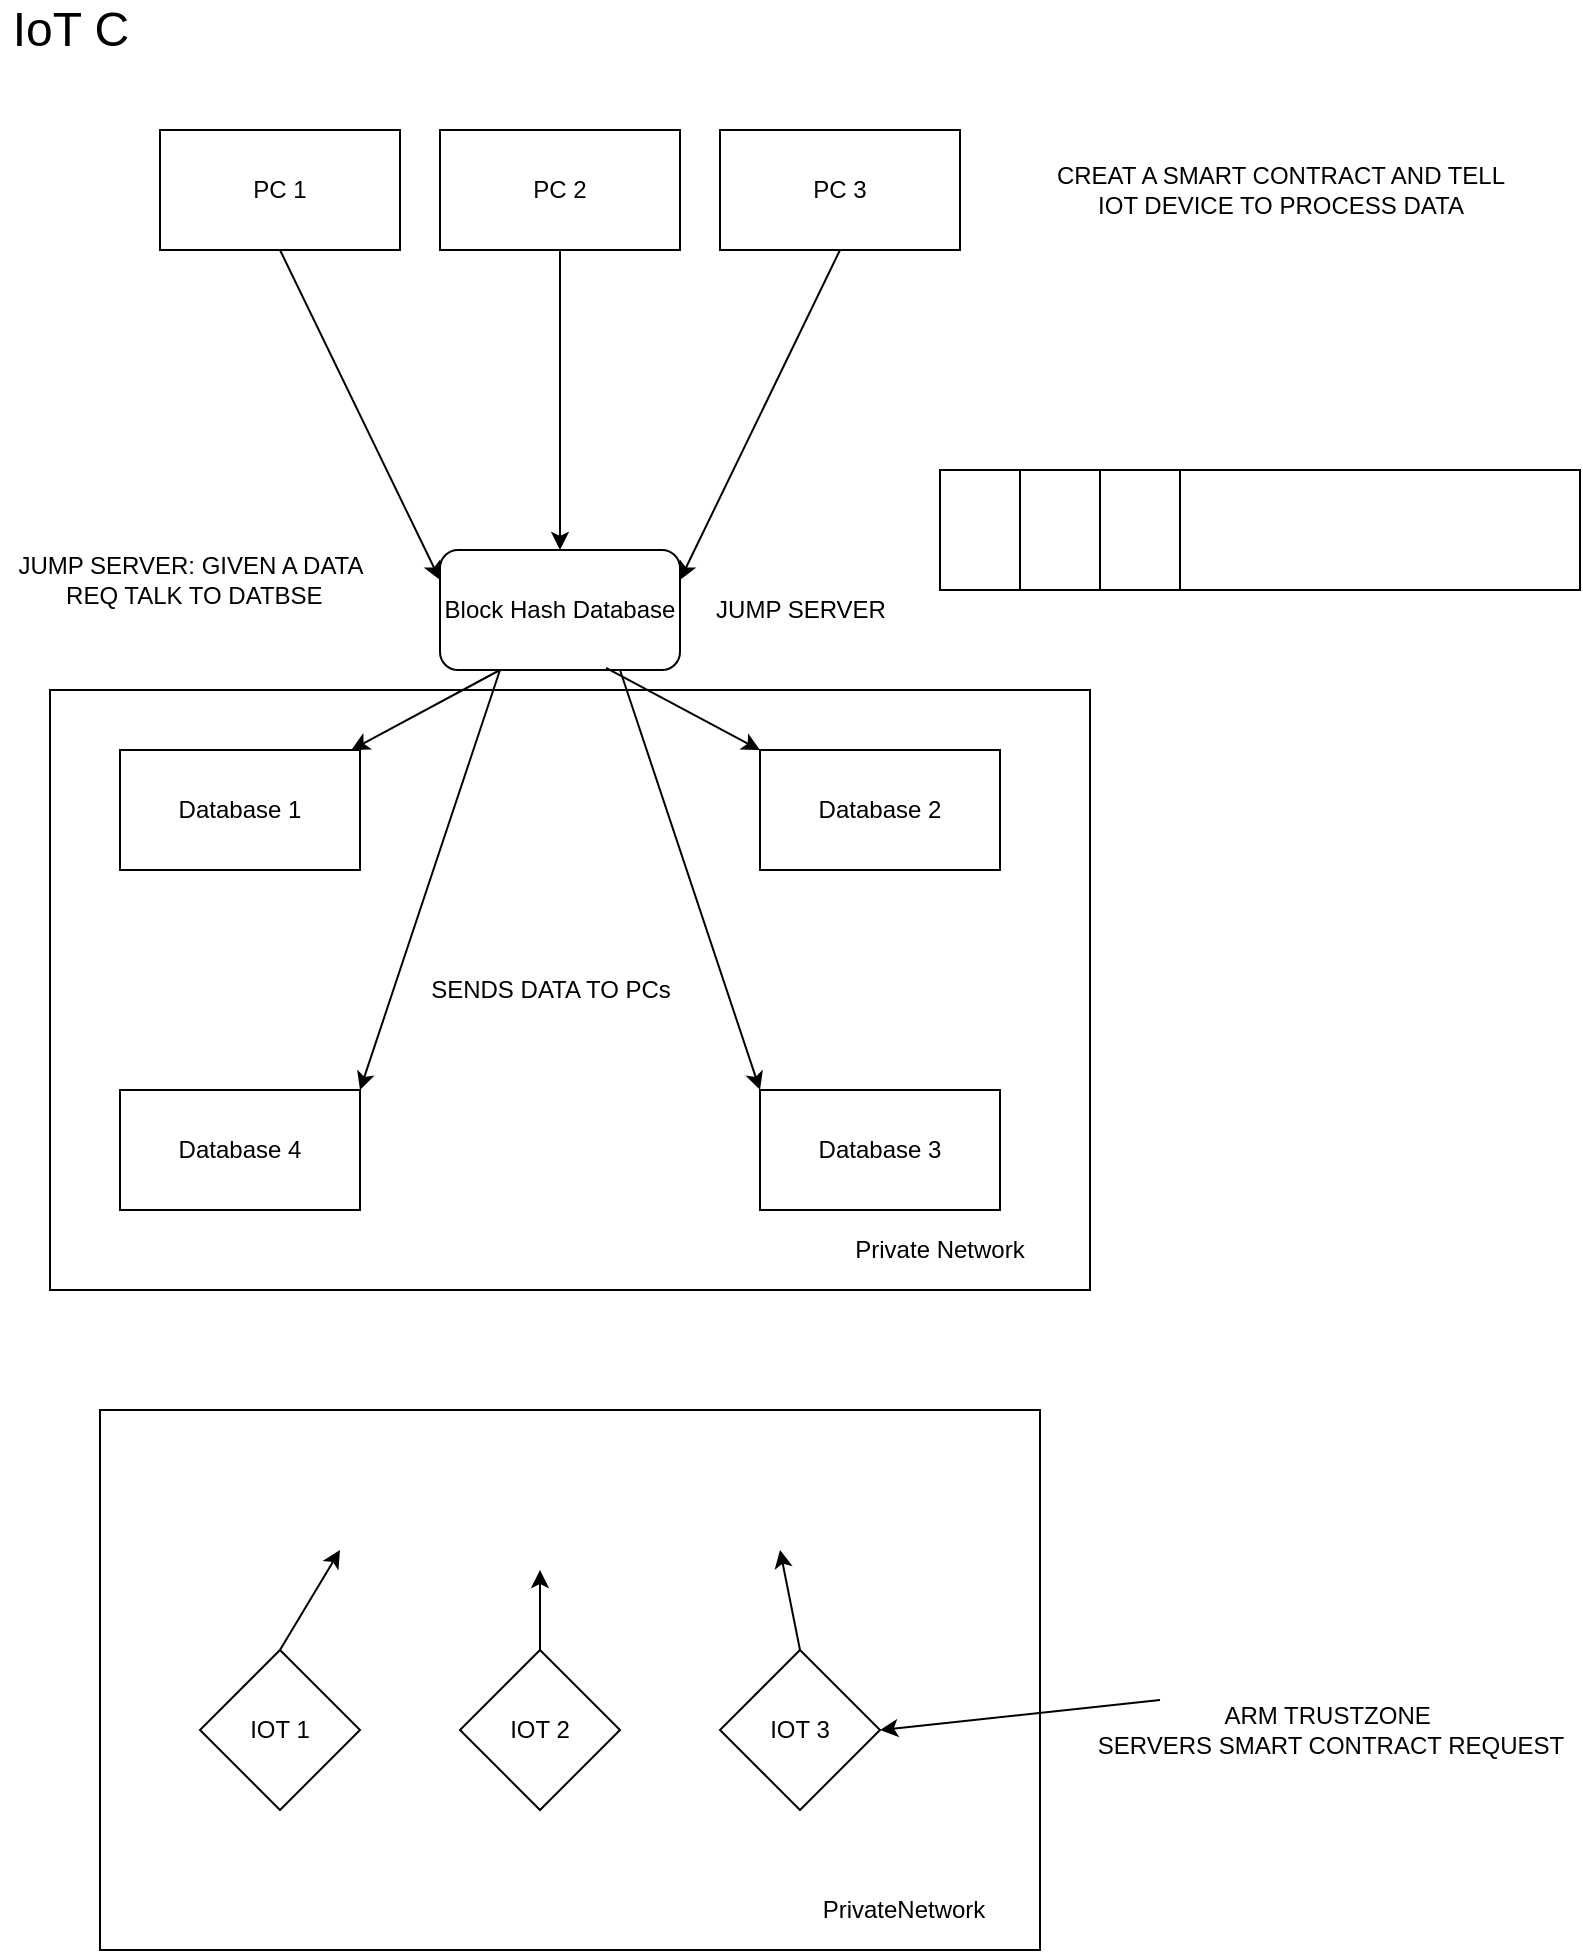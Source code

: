 <mxfile version="14.6.13" type="github"><diagram id="HEpnoQ1SHSWn2ZpzQkh7" name="Page-1"><mxGraphModel dx="1087" dy="740" grid="1" gridSize="10" guides="1" tooltips="1" connect="1" arrows="1" fold="1" page="1" pageScale="1" pageWidth="827" pageHeight="1169" math="0" shadow="0"><root><mxCell id="0"/><mxCell id="1" parent="0"/><mxCell id="4CVYFe2qA4jj2Nlc2D4M-35" value="" style="rounded=0;whiteSpace=wrap;html=1;" vertex="1" parent="1"><mxGeometry x="35" y="350" width="520" height="300" as="geometry"/></mxCell><mxCell id="4CVYFe2qA4jj2Nlc2D4M-23" value="" style="rounded=0;whiteSpace=wrap;html=1;" vertex="1" parent="1"><mxGeometry x="60" y="710" width="470" height="270" as="geometry"/></mxCell><mxCell id="4CVYFe2qA4jj2Nlc2D4M-1" value="PC 1&lt;br&gt;" style="rounded=0;whiteSpace=wrap;html=1;" vertex="1" parent="1"><mxGeometry x="90" y="70" width="120" height="60" as="geometry"/></mxCell><mxCell id="4CVYFe2qA4jj2Nlc2D4M-2" value="&lt;font style=&quot;font-size: 24px&quot;&gt;IoT C&lt;/font&gt;" style="text;html=1;align=center;verticalAlign=middle;resizable=0;points=[];autosize=1;strokeColor=none;" vertex="1" parent="1"><mxGeometry x="10" y="10" width="70" height="20" as="geometry"/></mxCell><mxCell id="4CVYFe2qA4jj2Nlc2D4M-4" value="PC 2" style="rounded=0;whiteSpace=wrap;html=1;" vertex="1" parent="1"><mxGeometry x="230" y="70" width="120" height="60" as="geometry"/></mxCell><mxCell id="4CVYFe2qA4jj2Nlc2D4M-5" value="PC 3" style="rounded=0;whiteSpace=wrap;html=1;" vertex="1" parent="1"><mxGeometry x="370" y="70" width="120" height="60" as="geometry"/></mxCell><mxCell id="4CVYFe2qA4jj2Nlc2D4M-7" value="Block Hash Database&lt;br&gt;" style="rounded=1;whiteSpace=wrap;html=1;" vertex="1" parent="1"><mxGeometry x="230" y="280" width="120" height="60" as="geometry"/></mxCell><mxCell id="4CVYFe2qA4jj2Nlc2D4M-8" value="" style="endArrow=classic;html=1;exitX=0.5;exitY=1;exitDx=0;exitDy=0;entryX=0;entryY=0.25;entryDx=0;entryDy=0;" edge="1" parent="1" source="4CVYFe2qA4jj2Nlc2D4M-1" target="4CVYFe2qA4jj2Nlc2D4M-7"><mxGeometry width="50" height="50" relative="1" as="geometry"><mxPoint x="120" y="260" as="sourcePoint"/><mxPoint x="170" y="210" as="targetPoint"/></mxGeometry></mxCell><mxCell id="4CVYFe2qA4jj2Nlc2D4M-9" value="" style="endArrow=classic;html=1;exitX=0.5;exitY=1;exitDx=0;exitDy=0;entryX=0.5;entryY=0;entryDx=0;entryDy=0;" edge="1" parent="1" source="4CVYFe2qA4jj2Nlc2D4M-4" target="4CVYFe2qA4jj2Nlc2D4M-7"><mxGeometry width="50" height="50" relative="1" as="geometry"><mxPoint x="310" y="260" as="sourcePoint"/><mxPoint x="290" y="270" as="targetPoint"/></mxGeometry></mxCell><mxCell id="4CVYFe2qA4jj2Nlc2D4M-10" value="" style="endArrow=classic;html=1;exitX=0.5;exitY=1;exitDx=0;exitDy=0;entryX=1;entryY=0.25;entryDx=0;entryDy=0;" edge="1" parent="1" source="4CVYFe2qA4jj2Nlc2D4M-5" target="4CVYFe2qA4jj2Nlc2D4M-7"><mxGeometry width="50" height="50" relative="1" as="geometry"><mxPoint x="390" y="150" as="sourcePoint"/><mxPoint x="470" y="315" as="targetPoint"/></mxGeometry></mxCell><mxCell id="4CVYFe2qA4jj2Nlc2D4M-13" value="IOT 1" style="rhombus;whiteSpace=wrap;html=1;" vertex="1" parent="1"><mxGeometry x="110" y="830" width="80" height="80" as="geometry"/></mxCell><mxCell id="4CVYFe2qA4jj2Nlc2D4M-14" value="IOT 2" style="rhombus;whiteSpace=wrap;html=1;" vertex="1" parent="1"><mxGeometry x="240" y="830" width="80" height="80" as="geometry"/></mxCell><mxCell id="4CVYFe2qA4jj2Nlc2D4M-15" value="&lt;span style=&quot;font-weight: normal&quot;&gt;IOT 3&lt;/span&gt;" style="rhombus;whiteSpace=wrap;html=1;fontStyle=1;align=center;" vertex="1" parent="1"><mxGeometry x="370" y="830" width="80" height="80" as="geometry"/></mxCell><mxCell id="4CVYFe2qA4jj2Nlc2D4M-16" value="" style="endArrow=classic;html=1;exitX=0.5;exitY=0;exitDx=0;exitDy=0;" edge="1" parent="1" source="4CVYFe2qA4jj2Nlc2D4M-13"><mxGeometry width="50" height="50" relative="1" as="geometry"><mxPoint x="90" y="800" as="sourcePoint"/><mxPoint x="180" y="780" as="targetPoint"/></mxGeometry></mxCell><mxCell id="4CVYFe2qA4jj2Nlc2D4M-17" value="" style="endArrow=classic;html=1;exitX=0.5;exitY=0;exitDx=0;exitDy=0;" edge="1" parent="1" source="4CVYFe2qA4jj2Nlc2D4M-14"><mxGeometry width="50" height="50" relative="1" as="geometry"><mxPoint x="240" y="760" as="sourcePoint"/><mxPoint x="280" y="790" as="targetPoint"/></mxGeometry></mxCell><mxCell id="4CVYFe2qA4jj2Nlc2D4M-18" value="" style="endArrow=classic;html=1;exitX=0.5;exitY=0;exitDx=0;exitDy=0;" edge="1" parent="1" source="4CVYFe2qA4jj2Nlc2D4M-15"><mxGeometry width="50" height="50" relative="1" as="geometry"><mxPoint x="340" y="770" as="sourcePoint"/><mxPoint x="400" y="780" as="targetPoint"/></mxGeometry></mxCell><mxCell id="4CVYFe2qA4jj2Nlc2D4M-19" value="" style="rounded=0;whiteSpace=wrap;html=1;" vertex="1" parent="1"><mxGeometry x="480" y="240" width="320" height="60" as="geometry"/></mxCell><mxCell id="4CVYFe2qA4jj2Nlc2D4M-20" value="" style="endArrow=none;html=1;" edge="1" parent="1"><mxGeometry width="50" height="50" relative="1" as="geometry"><mxPoint x="520" y="300" as="sourcePoint"/><mxPoint x="520" y="240" as="targetPoint"/></mxGeometry></mxCell><mxCell id="4CVYFe2qA4jj2Nlc2D4M-21" value="" style="endArrow=none;html=1;" edge="1" parent="1"><mxGeometry width="50" height="50" relative="1" as="geometry"><mxPoint x="560" y="300" as="sourcePoint"/><mxPoint x="560" y="240" as="targetPoint"/></mxGeometry></mxCell><mxCell id="4CVYFe2qA4jj2Nlc2D4M-22" value="" style="endArrow=none;html=1;" edge="1" parent="1"><mxGeometry width="50" height="50" relative="1" as="geometry"><mxPoint x="600" y="300" as="sourcePoint"/><mxPoint x="600" y="240" as="targetPoint"/></mxGeometry></mxCell><mxCell id="4CVYFe2qA4jj2Nlc2D4M-24" value="PrivateNetwork" style="text;html=1;strokeColor=none;fillColor=none;align=center;verticalAlign=middle;whiteSpace=wrap;rounded=0;" vertex="1" parent="1"><mxGeometry x="414" y="950" width="96" height="20" as="geometry"/></mxCell><mxCell id="4CVYFe2qA4jj2Nlc2D4M-27" value="Database 2" style="rounded=0;whiteSpace=wrap;html=1;" vertex="1" parent="1"><mxGeometry x="390" y="380" width="120" height="60" as="geometry"/></mxCell><mxCell id="4CVYFe2qA4jj2Nlc2D4M-28" value="Database 1" style="rounded=0;whiteSpace=wrap;html=1;" vertex="1" parent="1"><mxGeometry x="70" y="380" width="120" height="60" as="geometry"/></mxCell><mxCell id="4CVYFe2qA4jj2Nlc2D4M-29" value="Database 4" style="rounded=0;whiteSpace=wrap;html=1;" vertex="1" parent="1"><mxGeometry x="70" y="550" width="120" height="60" as="geometry"/></mxCell><mxCell id="4CVYFe2qA4jj2Nlc2D4M-30" value="Database 3" style="rounded=0;whiteSpace=wrap;html=1;" vertex="1" parent="1"><mxGeometry x="390" y="550" width="120" height="60" as="geometry"/></mxCell><mxCell id="4CVYFe2qA4jj2Nlc2D4M-31" value="" style="endArrow=classic;html=1;exitX=0.25;exitY=1;exitDx=0;exitDy=0;" edge="1" parent="1" source="4CVYFe2qA4jj2Nlc2D4M-7" target="4CVYFe2qA4jj2Nlc2D4M-28"><mxGeometry width="50" height="50" relative="1" as="geometry"><mxPoint x="220" y="510" as="sourcePoint"/><mxPoint x="270" y="460" as="targetPoint"/></mxGeometry></mxCell><mxCell id="4CVYFe2qA4jj2Nlc2D4M-32" value="" style="endArrow=classic;html=1;exitX=0.692;exitY=0.983;exitDx=0;exitDy=0;exitPerimeter=0;entryX=0;entryY=0;entryDx=0;entryDy=0;" edge="1" parent="1" source="4CVYFe2qA4jj2Nlc2D4M-7" target="4CVYFe2qA4jj2Nlc2D4M-27"><mxGeometry width="50" height="50" relative="1" as="geometry"><mxPoint x="270" y="530" as="sourcePoint"/><mxPoint x="320" y="480" as="targetPoint"/></mxGeometry></mxCell><mxCell id="4CVYFe2qA4jj2Nlc2D4M-33" value="" style="endArrow=classic;html=1;exitX=0.25;exitY=1;exitDx=0;exitDy=0;entryX=1;entryY=0;entryDx=0;entryDy=0;" edge="1" parent="1" source="4CVYFe2qA4jj2Nlc2D4M-7" target="4CVYFe2qA4jj2Nlc2D4M-29"><mxGeometry width="50" height="50" relative="1" as="geometry"><mxPoint x="220" y="530" as="sourcePoint"/><mxPoint x="270" y="480" as="targetPoint"/></mxGeometry></mxCell><mxCell id="4CVYFe2qA4jj2Nlc2D4M-34" value="" style="endArrow=classic;html=1;exitX=0.75;exitY=1;exitDx=0;exitDy=0;entryX=0;entryY=0;entryDx=0;entryDy=0;" edge="1" parent="1" source="4CVYFe2qA4jj2Nlc2D4M-7" target="4CVYFe2qA4jj2Nlc2D4M-30"><mxGeometry width="50" height="50" relative="1" as="geometry"><mxPoint x="290" y="490" as="sourcePoint"/><mxPoint x="220" y="700" as="targetPoint"/></mxGeometry></mxCell><mxCell id="4CVYFe2qA4jj2Nlc2D4M-36" value="Private Network" style="text;html=1;strokeColor=none;fillColor=none;align=center;verticalAlign=middle;whiteSpace=wrap;rounded=0;" vertex="1" parent="1"><mxGeometry x="430" y="620" width="100" height="20" as="geometry"/></mxCell><mxCell id="4CVYFe2qA4jj2Nlc2D4M-37" value="JUMP SERVER&lt;br&gt;" style="text;html=1;align=center;verticalAlign=middle;resizable=0;points=[];autosize=1;strokeColor=none;" vertex="1" parent="1"><mxGeometry x="360" y="300" width="100" height="20" as="geometry"/></mxCell><mxCell id="4CVYFe2qA4jj2Nlc2D4M-38" value="" style="endArrow=classic;html=1;entryX=1;entryY=0.5;entryDx=0;entryDy=0;exitX=0;exitY=0.5;exitDx=0;exitDy=0;" edge="1" parent="1" target="4CVYFe2qA4jj2Nlc2D4M-15"><mxGeometry width="50" height="50" relative="1" as="geometry"><mxPoint x="590" y="855" as="sourcePoint"/><mxPoint x="650" y="1000" as="targetPoint"/></mxGeometry></mxCell><mxCell id="4CVYFe2qA4jj2Nlc2D4M-40" value="ARM TRUSTZONE&amp;nbsp;&lt;br&gt;SERVERS SMART CONTRACT REQUEST&lt;br&gt;" style="text;html=1;align=center;verticalAlign=middle;resizable=0;points=[];autosize=1;strokeColor=none;" vertex="1" parent="1"><mxGeometry x="550" y="855" width="250" height="30" as="geometry"/></mxCell><mxCell id="4CVYFe2qA4jj2Nlc2D4M-41" value="SENDS DATA TO PCs" style="text;html=1;align=center;verticalAlign=middle;resizable=0;points=[];autosize=1;strokeColor=none;" vertex="1" parent="1"><mxGeometry x="215" y="490" width="140" height="20" as="geometry"/></mxCell><mxCell id="4CVYFe2qA4jj2Nlc2D4M-42" value="JUMP SERVER: GIVEN A DATA&lt;br&gt;&amp;nbsp;REQ TALK TO DATBSE&lt;br&gt;" style="text;html=1;align=center;verticalAlign=middle;resizable=0;points=[];autosize=1;strokeColor=none;" vertex="1" parent="1"><mxGeometry x="10" y="280" width="190" height="30" as="geometry"/></mxCell><mxCell id="4CVYFe2qA4jj2Nlc2D4M-43" value="CREAT A SMART CONTRACT AND TELL &lt;br&gt;IOT DEVICE TO PROCESS DATA" style="text;html=1;align=center;verticalAlign=middle;resizable=0;points=[];autosize=1;strokeColor=none;" vertex="1" parent="1"><mxGeometry x="530" y="85" width="240" height="30" as="geometry"/></mxCell></root></mxGraphModel></diagram></mxfile>